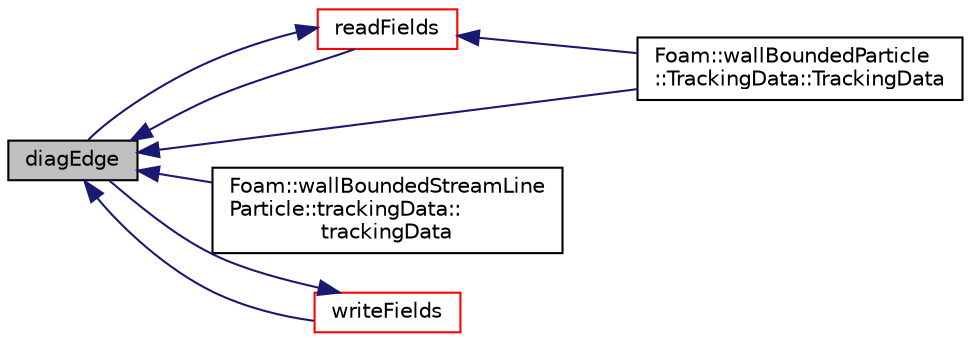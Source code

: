 digraph "diagEdge"
{
  bgcolor="transparent";
  edge [fontname="Helvetica",fontsize="10",labelfontname="Helvetica",labelfontsize="10"];
  node [fontname="Helvetica",fontsize="10",shape=record];
  rankdir="LR";
  Node1 [label="diagEdge",height=0.2,width=0.4,color="black", fillcolor="grey75", style="filled", fontcolor="black"];
  Node1 -> Node2 [dir="back",color="midnightblue",fontsize="10",style="solid",fontname="Helvetica"];
  Node2 [label="readFields",height=0.2,width=0.4,color="red",URL="$a02942.html#aeb3ed2213b2b23bf4544856579583441",tooltip="Read. "];
  Node2 -> Node3 [dir="back",color="midnightblue",fontsize="10",style="solid",fontname="Helvetica"];
  Node3 [label="Foam::wallBoundedParticle\l::TrackingData::TrackingData",height=0.2,width=0.4,color="black",URL="$a02750.html#a6314a22146c220ef091a623801dc2b2d"];
  Node2 -> Node1 [dir="back",color="midnightblue",fontsize="10",style="solid",fontname="Helvetica"];
  Node1 -> Node3 [dir="back",color="midnightblue",fontsize="10",style="solid",fontname="Helvetica"];
  Node1 -> Node4 [dir="back",color="midnightblue",fontsize="10",style="solid",fontname="Helvetica"];
  Node4 [label="Foam::wallBoundedStreamLine\lParticle::trackingData::\ltrackingData",height=0.2,width=0.4,color="black",URL="$a02740.html#a33b3395463fa2263d8e0ff0cd099def6"];
  Node1 -> Node5 [dir="back",color="midnightblue",fontsize="10",style="solid",fontname="Helvetica"];
  Node5 [label="writeFields",height=0.2,width=0.4,color="red",URL="$a02942.html#a4b6c8e48b13c9a29be2b1141c69b7277",tooltip="Write. "];
  Node5 -> Node1 [dir="back",color="midnightblue",fontsize="10",style="solid",fontname="Helvetica"];
}
